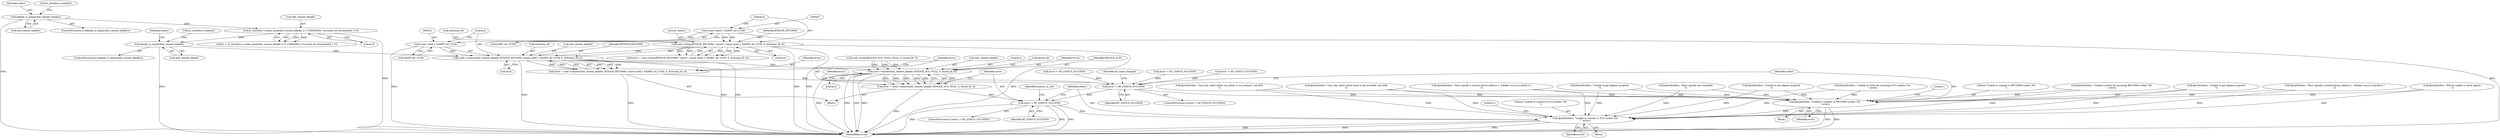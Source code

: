 digraph "0_Android_37c88107679d36c419572732b4af6e18bb2f7dce_6@API" {
"1000516" [label="(Call,sock->connect(&bt_remote_bdaddr, BTSOCK_RFCOMM, (const uint8_t *)&HFP_AG_UUID, 0, &rfcomm_fd, 0))"];
"1000489" [label="(Call,bdaddr_is_empty(&bt_remote_bdaddr))"];
"1000275" [label="(Call,bt_interface->create_bond(&bt_remote_bdaddr, 0 /* UNKNOWN; Currently not documented :( */))"];
"1000257" [label="(Call,bdaddr_is_empty(&bt_remote_bdaddr))"];
"1000433" [label="(Call,sock->listen(BTSOCK_RFCOMM, \"meow\", (const uint8_t *)&HFP_AG_UUID, 0, &rfcomm_fd, 0))"];
"1000436" [label="(Call,(const uint8_t *)&HFP_AG_UUID)"];
"1000520" [label="(Call,(const uint8_t *)&HFP_AG_UUID)"];
"1000514" [label="(Call,error = sock->connect(&bt_remote_bdaddr, BTSOCK_RFCOMM, (const uint8_t *)&HFP_AG_UUID, 0, &rfcomm_fd, 0))"];
"1000529" [label="(Call,error != BT_STATUS_SUCCESS)"];
"1000533" [label="(Call,fprintf(stderr, \"Unable to connect to RFCOMM socket: %d.\n\", error))"];
"1000564" [label="(Call,fprintf(stderr, \"Unable to connect to SCO socket: %d.\n\", error))"];
"1000560" [label="(Call,error != BT_STATUS_SUCCESS)"];
"1000550" [label="(Call,sock->connect(&bt_remote_bdaddr, BTSOCK_SCO, NULL, 5, &sock_fd, 0))"];
"1000548" [label="(Call,error = sock->connect(&bt_remote_bdaddr, BTSOCK_SCO, NULL, 5, &sock_fd, 0))"];
"1000550" [label="(Call,sock->connect(&bt_remote_bdaddr, BTSOCK_SCO, NULL, 5, &sock_fd, 0))"];
"1000392" [label="(Call,fprintf(stderr, \"Unable to get adapter property\n\"))"];
"1000531" [label="(Identifier,BT_STATUS_SUCCESS)"];
"1000441" [label="(Call,&rfcomm_fd)"];
"1000273" [label="(Call,rc = bt_interface->create_bond(&bt_remote_bdaddr, 0 /* UNKNOWN; Currently not documented :( */))"];
"1000558" [label="(Literal,0)"];
"1000275" [label="(Call,bt_interface->create_bond(&bt_remote_bdaddr, 0 /* UNKNOWN; Currently not documented :( */))"];
"1000276" [label="(Call,&bt_remote_bdaddr)"];
"1000164" [label="(Call,fprintf(stderr, \"Must specify one command\n\"))"];
"1000436" [label="(Call,(const uint8_t *)&HFP_AG_UUID)"];
"1000525" [label="(Call,&rfcomm_fd)"];
"1000536" [label="(Identifier,error)"];
"1000559" [label="(ControlStructure,if (error != BT_STATUS_SUCCESS))"];
"1000435" [label="(Literal,\"meow\")"];
"1000494" [label="(Identifier,stderr)"];
"1000474" [label="(Call,fprintf(stderr, \"Unable to listen for incoming SCO sockets: %d\n\", error))"];
"1000388" [label="(Call,error != BT_STATUS_SUCCESS)"];
"1000318" [label="(Call,error != BT_STATUS_SUCCESS)"];
"1000562" [label="(Identifier,BT_STATUS_SUCCESS)"];
"1000322" [label="(Call,fprintf(stderr, \"Unable to get adapter property\n\"))"];
"1000529" [label="(Call,error != BT_STATUS_SUCCESS)"];
"1000256" [label="(ControlStructure,if (bdaddr_is_empty(&bt_remote_bdaddr)))"];
"1000563" [label="(Block,)"];
"1000554" [label="(Identifier,NULL)"];
"1000493" [label="(Call,fprintf(stderr, \"Must specify a remote device address [ --bdaddr=xx:yy:zz:aa:bb:cc ]\n\"))"];
"1000571" [label="(Identifier,timeout_in_sec)"];
"1000553" [label="(Identifier,BTSOCK_SCO)"];
"1000488" [label="(ControlStructure,if (bdaddr_is_empty(&bt_remote_bdaddr)))"];
"1000560" [label="(Call,error != BT_STATUS_SUCCESS)"];
"1000565" [label="(Identifier,stderr)"];
"1000527" [label="(Literal,0)"];
"1000514" [label="(Call,error = sock->connect(&bt_remote_bdaddr, BTSOCK_RFCOMM, (const uint8_t *)&HFP_AG_UUID, 0, &rfcomm_fd, 0))"];
"1000520" [label="(Call,(const uint8_t *)&HFP_AG_UUID)"];
"1000517" [label="(Call,&bt_remote_bdaddr)"];
"1000262" [label="(Identifier,stderr)"];
"1000519" [label="(Identifier,BTSOCK_RFCOMM)"];
"1000489" [label="(Call,bdaddr_is_empty(&bt_remote_bdaddr))"];
"1000434" [label="(Identifier,BTSOCK_RFCOMM)"];
"1000540" [label="(Identifier,acl_state_changed)"];
"1000564" [label="(Call,fprintf(stderr, \"Unable to connect to SCO socket: %d.\n\", error))"];
"1000569" [label="(Literal,1)"];
"1000470" [label="(Call,error != BT_STATUS_SUCCESS)"];
"1000524" [label="(Literal,0)"];
"1000461" [label="(Call,sock->listen(BTSOCK_SCO, NULL, NULL, 5, &sock_fd, 0))"];
"1000433" [label="(Call,sock->listen(BTSOCK_RFCOMM, \"meow\", (const uint8_t *)&HFP_AG_UUID, 0, &rfcomm_fd, 0))"];
"1000561" [label="(Identifier,error)"];
"1000551" [label="(Call,&bt_remote_bdaddr)"];
"1000487" [label="(Block,)"];
"1000566" [label="(Literal,\"Unable to connect to SCO socket: %d.\n\")"];
"1000499" [label="(Call,bt_interface->enable())"];
"1000555" [label="(Literal,5)"];
"1000278" [label="(Literal,0)"];
"1000522" [label="(Call,&HFP_AG_UUID)"];
"1000178" [label="(Call,fprintf(stderr, \"Will be unable to catch signals\n\"))"];
"1000440" [label="(Literal,0)"];
"1000267" [label="(Call,bt_interface->enable())"];
"1000261" [label="(Call,fprintf(stderr, \"Must specify a remote device address [ --bdaddr=xx:yy:zz:aa:bb:cc ]\n\"))"];
"1000449" [label="(Call,fprintf(stderr, \"Unable to listen for incoming RFCOMM socket: %d\n\", error))"];
"1000533" [label="(Call,fprintf(stderr, \"Unable to connect to RFCOMM socket: %d.\n\", error))"];
"1000490" [label="(Call,&bt_remote_bdaddr)"];
"1000538" [label="(Literal,1)"];
"1000567" [label="(Identifier,error)"];
"1000516" [label="(Call,sock->connect(&bt_remote_bdaddr, BTSOCK_RFCOMM, (const uint8_t *)&HFP_AG_UUID, 0, &rfcomm_fd, 0))"];
"1000438" [label="(Call,&HFP_AG_UUID)"];
"1000548" [label="(Call,error = sock->connect(&bt_remote_bdaddr, BTSOCK_SCO, NULL, 5, &sock_fd, 0))"];
"1000556" [label="(Call,&sock_fd)"];
"1000549" [label="(Identifier,error)"];
"1000431" [label="(Call,error = sock->listen(BTSOCK_RFCOMM, \"meow\", (const uint8_t *)&HFP_AG_UUID, 0, &rfcomm_fd, 0))"];
"1000578" [label="(MethodReturn,int)"];
"1000515" [label="(Identifier,error)"];
"1000132" [label="(Call,fprintf(stderr, \"Can only select either sco_listen or sco_connect, not both\n\"))"];
"1000528" [label="(ControlStructure,if (error != BT_STATUS_SUCCESS))"];
"1000534" [label="(Identifier,stderr)"];
"1000535" [label="(Literal,\"Unable to connect to RFCOMM socket: %d.\n\")"];
"1000120" [label="(Call,fprintf(stderr, \"Can only select either bond or discoverable, not both\n\"))"];
"1000376" [label="(Call,fprintf(stderr, \"Unable to set adapter property\n\"))"];
"1000443" [label="(Literal,0)"];
"1000257" [label="(Call,bdaddr_is_empty(&bt_remote_bdaddr))"];
"1000258" [label="(Call,&bt_remote_bdaddr)"];
"1000530" [label="(Identifier,error)"];
"1000532" [label="(Block,)"];
"1000516" -> "1000514"  [label="AST: "];
"1000516" -> "1000527"  [label="CFG: "];
"1000517" -> "1000516"  [label="AST: "];
"1000519" -> "1000516"  [label="AST: "];
"1000520" -> "1000516"  [label="AST: "];
"1000524" -> "1000516"  [label="AST: "];
"1000525" -> "1000516"  [label="AST: "];
"1000527" -> "1000516"  [label="AST: "];
"1000514" -> "1000516"  [label="CFG: "];
"1000516" -> "1000578"  [label="DDG: "];
"1000516" -> "1000578"  [label="DDG: "];
"1000516" -> "1000578"  [label="DDG: "];
"1000516" -> "1000514"  [label="DDG: "];
"1000516" -> "1000514"  [label="DDG: "];
"1000516" -> "1000514"  [label="DDG: "];
"1000516" -> "1000514"  [label="DDG: "];
"1000516" -> "1000514"  [label="DDG: "];
"1000489" -> "1000516"  [label="DDG: "];
"1000433" -> "1000516"  [label="DDG: "];
"1000433" -> "1000516"  [label="DDG: "];
"1000520" -> "1000516"  [label="DDG: "];
"1000516" -> "1000550"  [label="DDG: "];
"1000489" -> "1000488"  [label="AST: "];
"1000489" -> "1000490"  [label="CFG: "];
"1000490" -> "1000489"  [label="AST: "];
"1000494" -> "1000489"  [label="CFG: "];
"1000499" -> "1000489"  [label="CFG: "];
"1000489" -> "1000578"  [label="DDG: "];
"1000275" -> "1000489"  [label="DDG: "];
"1000275" -> "1000273"  [label="AST: "];
"1000275" -> "1000278"  [label="CFG: "];
"1000276" -> "1000275"  [label="AST: "];
"1000278" -> "1000275"  [label="AST: "];
"1000273" -> "1000275"  [label="CFG: "];
"1000275" -> "1000578"  [label="DDG: "];
"1000275" -> "1000273"  [label="DDG: "];
"1000275" -> "1000273"  [label="DDG: "];
"1000257" -> "1000275"  [label="DDG: "];
"1000257" -> "1000256"  [label="AST: "];
"1000257" -> "1000258"  [label="CFG: "];
"1000258" -> "1000257"  [label="AST: "];
"1000262" -> "1000257"  [label="CFG: "];
"1000267" -> "1000257"  [label="CFG: "];
"1000257" -> "1000578"  [label="DDG: "];
"1000433" -> "1000431"  [label="AST: "];
"1000433" -> "1000443"  [label="CFG: "];
"1000434" -> "1000433"  [label="AST: "];
"1000435" -> "1000433"  [label="AST: "];
"1000436" -> "1000433"  [label="AST: "];
"1000440" -> "1000433"  [label="AST: "];
"1000441" -> "1000433"  [label="AST: "];
"1000443" -> "1000433"  [label="AST: "];
"1000431" -> "1000433"  [label="CFG: "];
"1000433" -> "1000578"  [label="DDG: "];
"1000433" -> "1000578"  [label="DDG: "];
"1000433" -> "1000578"  [label="DDG: "];
"1000433" -> "1000431"  [label="DDG: "];
"1000433" -> "1000431"  [label="DDG: "];
"1000433" -> "1000431"  [label="DDG: "];
"1000433" -> "1000431"  [label="DDG: "];
"1000433" -> "1000431"  [label="DDG: "];
"1000436" -> "1000433"  [label="DDG: "];
"1000436" -> "1000438"  [label="CFG: "];
"1000437" -> "1000436"  [label="AST: "];
"1000438" -> "1000436"  [label="AST: "];
"1000440" -> "1000436"  [label="CFG: "];
"1000436" -> "1000578"  [label="DDG: "];
"1000436" -> "1000520"  [label="DDG: "];
"1000520" -> "1000522"  [label="CFG: "];
"1000521" -> "1000520"  [label="AST: "];
"1000522" -> "1000520"  [label="AST: "];
"1000524" -> "1000520"  [label="CFG: "];
"1000520" -> "1000578"  [label="DDG: "];
"1000514" -> "1000487"  [label="AST: "];
"1000515" -> "1000514"  [label="AST: "];
"1000530" -> "1000514"  [label="CFG: "];
"1000514" -> "1000578"  [label="DDG: "];
"1000514" -> "1000529"  [label="DDG: "];
"1000529" -> "1000528"  [label="AST: "];
"1000529" -> "1000531"  [label="CFG: "];
"1000530" -> "1000529"  [label="AST: "];
"1000531" -> "1000529"  [label="AST: "];
"1000534" -> "1000529"  [label="CFG: "];
"1000540" -> "1000529"  [label="CFG: "];
"1000470" -> "1000529"  [label="DDG: "];
"1000388" -> "1000529"  [label="DDG: "];
"1000318" -> "1000529"  [label="DDG: "];
"1000529" -> "1000533"  [label="DDG: "];
"1000529" -> "1000560"  [label="DDG: "];
"1000533" -> "1000532"  [label="AST: "];
"1000533" -> "1000536"  [label="CFG: "];
"1000534" -> "1000533"  [label="AST: "];
"1000535" -> "1000533"  [label="AST: "];
"1000536" -> "1000533"  [label="AST: "];
"1000538" -> "1000533"  [label="CFG: "];
"1000533" -> "1000578"  [label="DDG: "];
"1000533" -> "1000578"  [label="DDG: "];
"1000376" -> "1000533"  [label="DDG: "];
"1000493" -> "1000533"  [label="DDG: "];
"1000178" -> "1000533"  [label="DDG: "];
"1000392" -> "1000533"  [label="DDG: "];
"1000449" -> "1000533"  [label="DDG: "];
"1000120" -> "1000533"  [label="DDG: "];
"1000474" -> "1000533"  [label="DDG: "];
"1000132" -> "1000533"  [label="DDG: "];
"1000261" -> "1000533"  [label="DDG: "];
"1000322" -> "1000533"  [label="DDG: "];
"1000164" -> "1000533"  [label="DDG: "];
"1000533" -> "1000564"  [label="DDG: "];
"1000564" -> "1000563"  [label="AST: "];
"1000564" -> "1000567"  [label="CFG: "];
"1000565" -> "1000564"  [label="AST: "];
"1000566" -> "1000564"  [label="AST: "];
"1000567" -> "1000564"  [label="AST: "];
"1000569" -> "1000564"  [label="CFG: "];
"1000564" -> "1000578"  [label="DDG: "];
"1000564" -> "1000578"  [label="DDG: "];
"1000564" -> "1000578"  [label="DDG: "];
"1000376" -> "1000564"  [label="DDG: "];
"1000493" -> "1000564"  [label="DDG: "];
"1000178" -> "1000564"  [label="DDG: "];
"1000392" -> "1000564"  [label="DDG: "];
"1000449" -> "1000564"  [label="DDG: "];
"1000120" -> "1000564"  [label="DDG: "];
"1000474" -> "1000564"  [label="DDG: "];
"1000132" -> "1000564"  [label="DDG: "];
"1000322" -> "1000564"  [label="DDG: "];
"1000164" -> "1000564"  [label="DDG: "];
"1000261" -> "1000564"  [label="DDG: "];
"1000560" -> "1000564"  [label="DDG: "];
"1000560" -> "1000559"  [label="AST: "];
"1000560" -> "1000562"  [label="CFG: "];
"1000561" -> "1000560"  [label="AST: "];
"1000562" -> "1000560"  [label="AST: "];
"1000565" -> "1000560"  [label="CFG: "];
"1000571" -> "1000560"  [label="CFG: "];
"1000560" -> "1000578"  [label="DDG: "];
"1000560" -> "1000578"  [label="DDG: "];
"1000560" -> "1000578"  [label="DDG: "];
"1000548" -> "1000560"  [label="DDG: "];
"1000550" -> "1000548"  [label="AST: "];
"1000550" -> "1000558"  [label="CFG: "];
"1000551" -> "1000550"  [label="AST: "];
"1000553" -> "1000550"  [label="AST: "];
"1000554" -> "1000550"  [label="AST: "];
"1000555" -> "1000550"  [label="AST: "];
"1000556" -> "1000550"  [label="AST: "];
"1000558" -> "1000550"  [label="AST: "];
"1000548" -> "1000550"  [label="CFG: "];
"1000550" -> "1000578"  [label="DDG: "];
"1000550" -> "1000578"  [label="DDG: "];
"1000550" -> "1000578"  [label="DDG: "];
"1000550" -> "1000578"  [label="DDG: "];
"1000550" -> "1000548"  [label="DDG: "];
"1000550" -> "1000548"  [label="DDG: "];
"1000550" -> "1000548"  [label="DDG: "];
"1000550" -> "1000548"  [label="DDG: "];
"1000550" -> "1000548"  [label="DDG: "];
"1000550" -> "1000548"  [label="DDG: "];
"1000461" -> "1000550"  [label="DDG: "];
"1000461" -> "1000550"  [label="DDG: "];
"1000461" -> "1000550"  [label="DDG: "];
"1000548" -> "1000487"  [label="AST: "];
"1000549" -> "1000548"  [label="AST: "];
"1000561" -> "1000548"  [label="CFG: "];
"1000548" -> "1000578"  [label="DDG: "];
}
